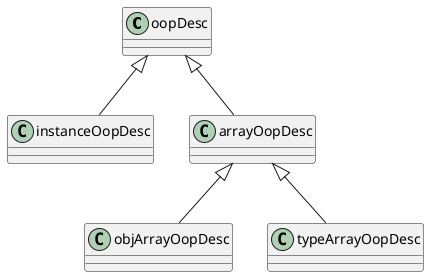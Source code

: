@startuml

class oopDesc

class instanceOopDesc
class arrayOopDesc

class objArrayOopDesc
class typeArrayOopDesc

oopDesc <|-- instanceOopDesc
oopDesc <|-- arrayOopDesc

arrayOopDesc <|-- objArrayOopDesc
arrayOopDesc <|-- typeArrayOopDesc

@enduml